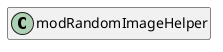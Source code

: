@startuml
set namespaceSeparator \\
hide members
hide << alias >> circle

class modRandomImageHelper
@enduml
